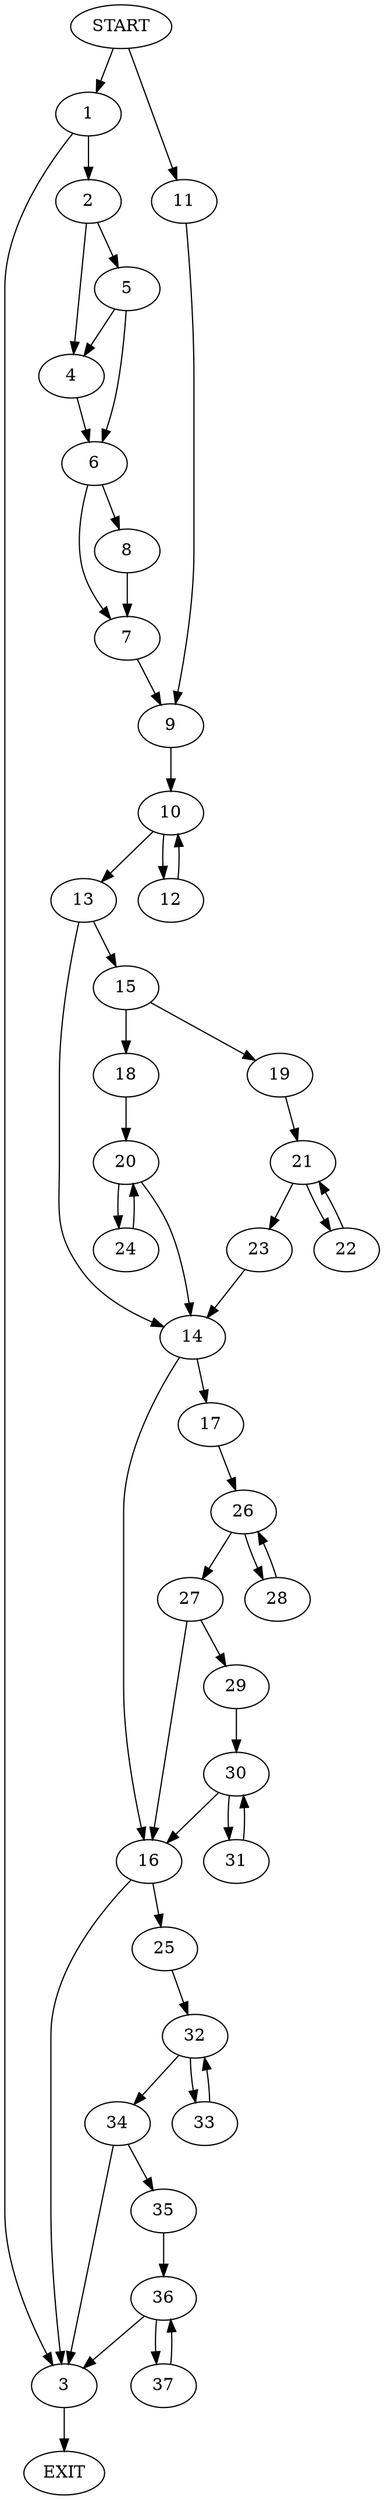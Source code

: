 digraph {
0 [label="START"]
38 [label="EXIT"]
0 -> 1
1 -> 2
1 -> 3
3 -> 38
2 -> 4
2 -> 5
4 -> 6
5 -> 4
5 -> 6
6 -> 7
6 -> 8
7 -> 9
8 -> 7
9 -> 10
0 -> 11
11 -> 9
10 -> 12
10 -> 13
12 -> 10
13 -> 14
13 -> 15
14 -> 16
14 -> 17
15 -> 18
15 -> 19
18 -> 20
19 -> 21
21 -> 22
21 -> 23
22 -> 21
23 -> 14
20 -> 24
20 -> 14
24 -> 20
16 -> 25
16 -> 3
17 -> 26
26 -> 27
26 -> 28
28 -> 26
27 -> 16
27 -> 29
29 -> 30
30 -> 31
30 -> 16
31 -> 30
25 -> 32
32 -> 33
32 -> 34
34 -> 35
34 -> 3
33 -> 32
35 -> 36
36 -> 37
36 -> 3
37 -> 36
}
